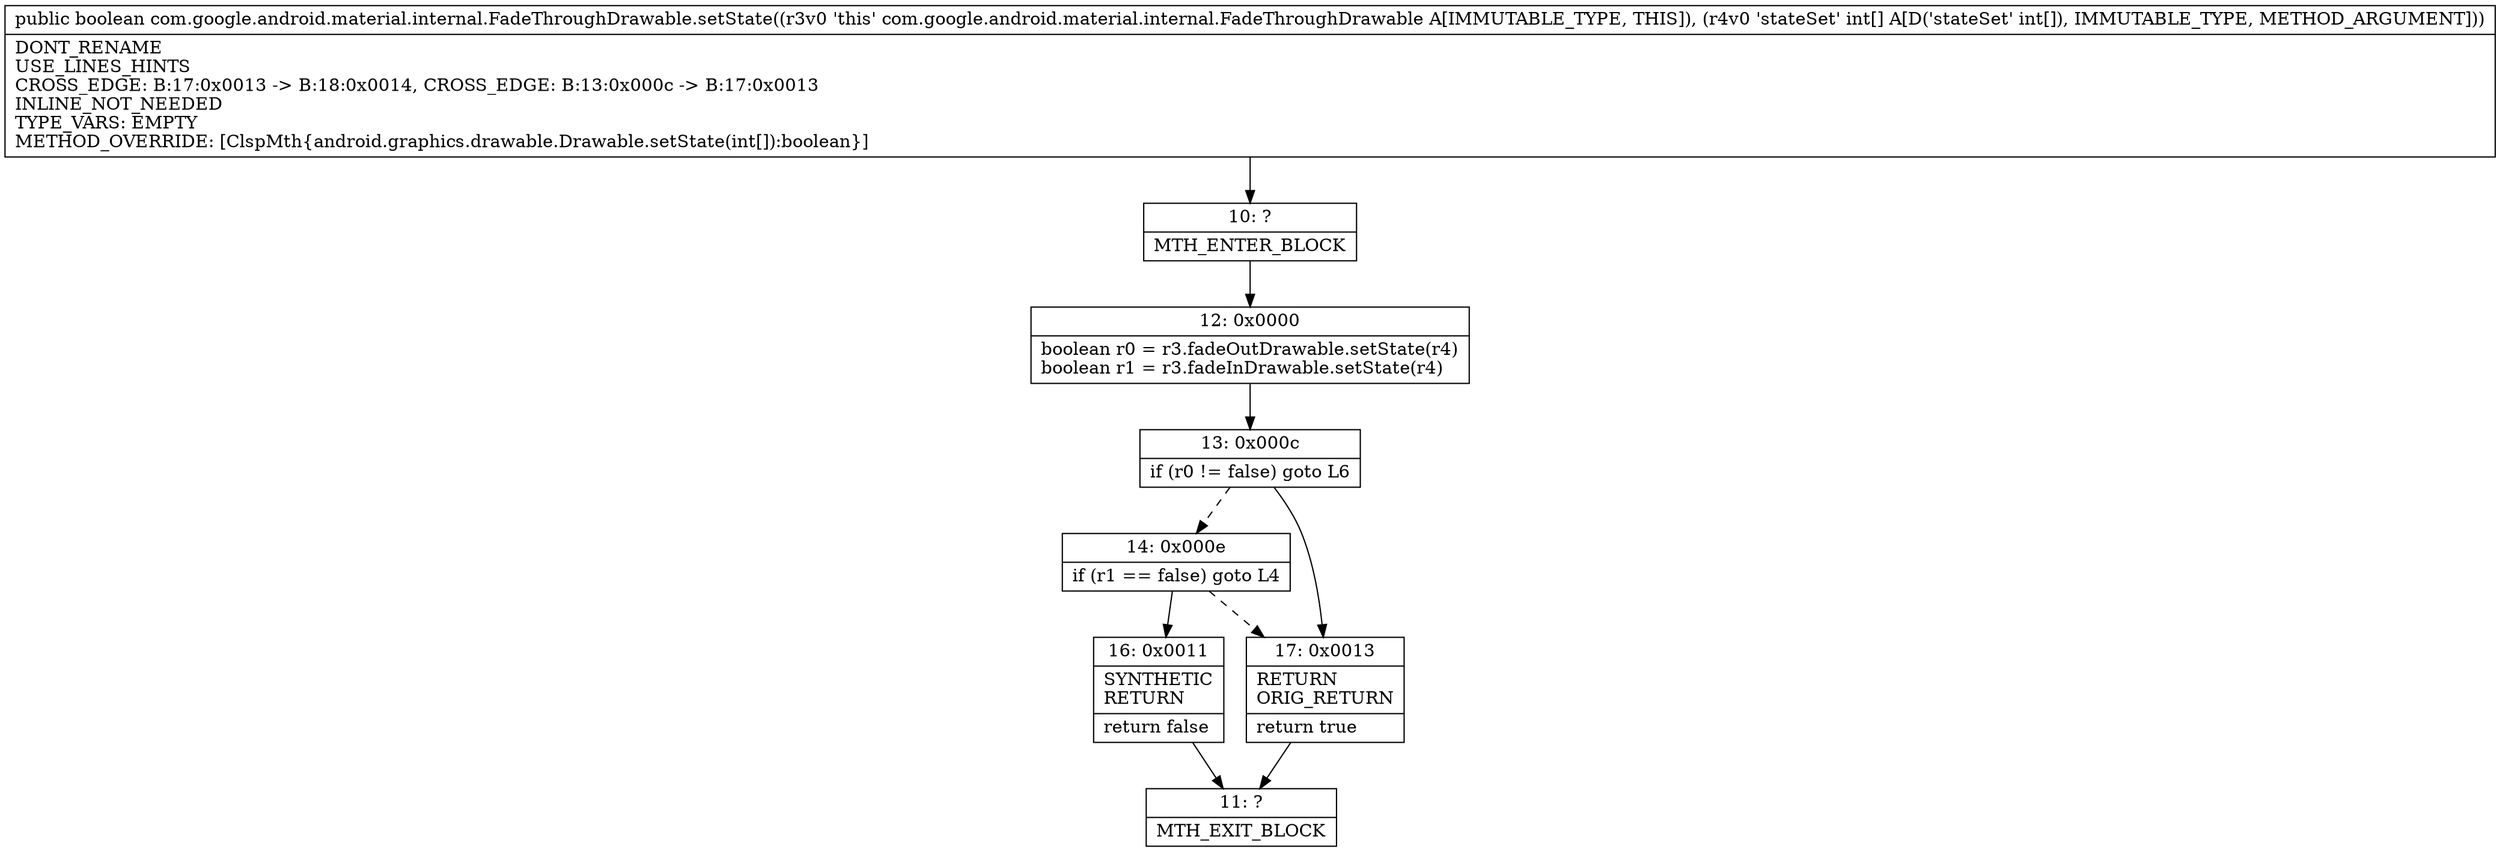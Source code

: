 digraph "CFG forcom.google.android.material.internal.FadeThroughDrawable.setState([I)Z" {
Node_10 [shape=record,label="{10\:\ ?|MTH_ENTER_BLOCK\l}"];
Node_12 [shape=record,label="{12\:\ 0x0000|boolean r0 = r3.fadeOutDrawable.setState(r4)\lboolean r1 = r3.fadeInDrawable.setState(r4)\l}"];
Node_13 [shape=record,label="{13\:\ 0x000c|if (r0 != false) goto L6\l}"];
Node_14 [shape=record,label="{14\:\ 0x000e|if (r1 == false) goto L4\l}"];
Node_16 [shape=record,label="{16\:\ 0x0011|SYNTHETIC\lRETURN\l|return false\l}"];
Node_11 [shape=record,label="{11\:\ ?|MTH_EXIT_BLOCK\l}"];
Node_17 [shape=record,label="{17\:\ 0x0013|RETURN\lORIG_RETURN\l|return true\l}"];
MethodNode[shape=record,label="{public boolean com.google.android.material.internal.FadeThroughDrawable.setState((r3v0 'this' com.google.android.material.internal.FadeThroughDrawable A[IMMUTABLE_TYPE, THIS]), (r4v0 'stateSet' int[] A[D('stateSet' int[]), IMMUTABLE_TYPE, METHOD_ARGUMENT]))  | DONT_RENAME\lUSE_LINES_HINTS\lCROSS_EDGE: B:17:0x0013 \-\> B:18:0x0014, CROSS_EDGE: B:13:0x000c \-\> B:17:0x0013\lINLINE_NOT_NEEDED\lTYPE_VARS: EMPTY\lMETHOD_OVERRIDE: [ClspMth\{android.graphics.drawable.Drawable.setState(int[]):boolean\}]\l}"];
MethodNode -> Node_10;Node_10 -> Node_12;
Node_12 -> Node_13;
Node_13 -> Node_14[style=dashed];
Node_13 -> Node_17;
Node_14 -> Node_16;
Node_14 -> Node_17[style=dashed];
Node_16 -> Node_11;
Node_17 -> Node_11;
}

